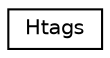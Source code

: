 digraph "类继承关系图"
{
 // INTERACTIVE_SVG=YES
 // LATEX_PDF_SIZE
  edge [fontname="Helvetica",fontsize="10",labelfontname="Helvetica",labelfontsize="10"];
  node [fontname="Helvetica",fontsize="10",shape=record];
  rankdir="LR";
  Node0 [label="Htags",height=0.2,width=0.4,color="black", fillcolor="white", style="filled",URL="$d4/db0/struct_htags.html",tooltip="This class is a namespace for HTAGS related functions"];
}
